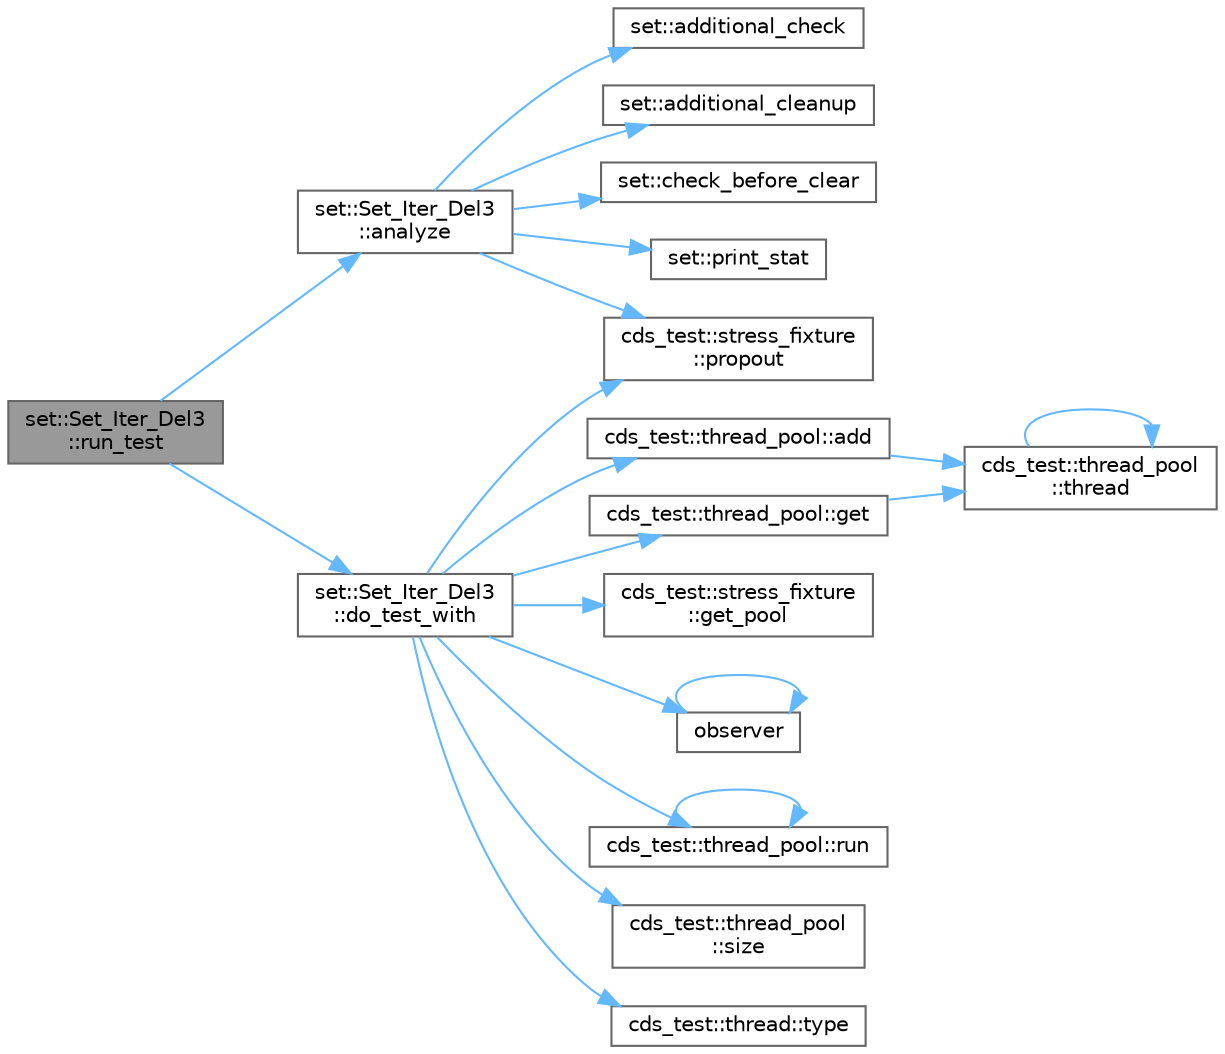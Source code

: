 digraph "set::Set_Iter_Del3::run_test"
{
 // LATEX_PDF_SIZE
  bgcolor="transparent";
  edge [fontname=Helvetica,fontsize=10,labelfontname=Helvetica,labelfontsize=10];
  node [fontname=Helvetica,fontsize=10,shape=box,height=0.2,width=0.4];
  rankdir="LR";
  Node1 [id="Node000001",label="set::Set_Iter_Del3\l::run_test",height=0.2,width=0.4,color="gray40", fillcolor="grey60", style="filled", fontcolor="black",tooltip=" "];
  Node1 -> Node2 [id="edge1_Node000001_Node000002",color="steelblue1",style="solid",tooltip=" "];
  Node2 [id="Node000002",label="set::Set_Iter_Del3\l::analyze",height=0.2,width=0.4,color="grey40", fillcolor="white", style="filled",URL="$classset_1_1_set___iter___del3.html#a2f37e29024836b76300ca29523b398cb",tooltip=" "];
  Node2 -> Node3 [id="edge2_Node000002_Node000003",color="steelblue1",style="solid",tooltip=" "];
  Node3 [id="Node000003",label="set::additional_check",height=0.2,width=0.4,color="grey40", fillcolor="white", style="filled",URL="$namespaceset.html#ae7f5e7be97667b8927cc1c418fd8739e",tooltip=" "];
  Node2 -> Node4 [id="edge3_Node000002_Node000004",color="steelblue1",style="solid",tooltip=" "];
  Node4 [id="Node000004",label="set::additional_cleanup",height=0.2,width=0.4,color="grey40", fillcolor="white", style="filled",URL="$namespaceset.html#ad427ad9417f5ac589cb013891192f66f",tooltip=" "];
  Node2 -> Node5 [id="edge4_Node000002_Node000005",color="steelblue1",style="solid",tooltip=" "];
  Node5 [id="Node000005",label="set::check_before_clear",height=0.2,width=0.4,color="grey40", fillcolor="white", style="filled",URL="$namespaceset.html#a979c39ed228967600ed49887dc3d6d7b",tooltip=" "];
  Node2 -> Node6 [id="edge5_Node000002_Node000006",color="steelblue1",style="solid",tooltip=" "];
  Node6 [id="Node000006",label="set::print_stat",height=0.2,width=0.4,color="grey40", fillcolor="white", style="filled",URL="$namespaceset.html#a67bffe946f5cb86a1244dc024dbdb337",tooltip=" "];
  Node2 -> Node7 [id="edge6_Node000002_Node000007",color="steelblue1",style="solid",tooltip=" "];
  Node7 [id="Node000007",label="cds_test::stress_fixture\l::propout",height=0.2,width=0.4,color="grey40", fillcolor="white", style="filled",URL="$classcds__test_1_1stress__fixture.html#ac95548c5a6a26ae75d26744d66b92786",tooltip=" "];
  Node1 -> Node8 [id="edge7_Node000001_Node000008",color="steelblue1",style="solid",tooltip=" "];
  Node8 [id="Node000008",label="set::Set_Iter_Del3\l::do_test_with",height=0.2,width=0.4,color="grey40", fillcolor="white", style="filled",URL="$classset_1_1_set___iter___del3.html#a958d6338c7b2c99587a942211727d8dd",tooltip=" "];
  Node8 -> Node9 [id="edge8_Node000008_Node000009",color="steelblue1",style="solid",tooltip=" "];
  Node9 [id="Node000009",label="cds_test::thread_pool::add",height=0.2,width=0.4,color="grey40", fillcolor="white", style="filled",URL="$classcds__test_1_1thread__pool.html#adacf14c99b34b4fb5de31cb8503239a0",tooltip=" "];
  Node9 -> Node10 [id="edge9_Node000009_Node000010",color="steelblue1",style="solid",tooltip=" "];
  Node10 [id="Node000010",label="cds_test::thread_pool\l::thread",height=0.2,width=0.4,color="grey40", fillcolor="white", style="filled",URL="$classcds__test_1_1thread__pool.html#adb314a48b19f4325e5e69e8a60091fce",tooltip=" "];
  Node10 -> Node10 [id="edge10_Node000010_Node000010",color="steelblue1",style="solid",tooltip=" "];
  Node8 -> Node11 [id="edge11_Node000008_Node000011",color="steelblue1",style="solid",tooltip=" "];
  Node11 [id="Node000011",label="cds_test::thread_pool::get",height=0.2,width=0.4,color="grey40", fillcolor="white", style="filled",URL="$classcds__test_1_1thread__pool.html#a2361900d2078105c856504f9cce5bb43",tooltip=" "];
  Node11 -> Node10 [id="edge12_Node000011_Node000010",color="steelblue1",style="solid",tooltip=" "];
  Node8 -> Node12 [id="edge13_Node000008_Node000012",color="steelblue1",style="solid",tooltip=" "];
  Node12 [id="Node000012",label="cds_test::stress_fixture\l::get_pool",height=0.2,width=0.4,color="grey40", fillcolor="white", style="filled",URL="$classcds__test_1_1stress__fixture.html#af2f87305f631273a6f47c0df3a1bc8be",tooltip=" "];
  Node8 -> Node13 [id="edge14_Node000008_Node000013",color="steelblue1",style="solid",tooltip=" "];
  Node13 [id="Node000013",label="observer",height=0.2,width=0.4,color="grey40", fillcolor="white", style="filled",URL="$test__basics_8cpp.html#ae362ef40752341c76d5edd1d99e46918",tooltip=" "];
  Node13 -> Node13 [id="edge15_Node000013_Node000013",color="steelblue1",style="solid",tooltip=" "];
  Node8 -> Node7 [id="edge16_Node000008_Node000007",color="steelblue1",style="solid",tooltip=" "];
  Node8 -> Node14 [id="edge17_Node000008_Node000014",color="steelblue1",style="solid",tooltip=" "];
  Node14 [id="Node000014",label="cds_test::thread_pool::run",height=0.2,width=0.4,color="grey40", fillcolor="white", style="filled",URL="$classcds__test_1_1thread__pool.html#a64815f020680ea9f18a09ec7cd4ba91c",tooltip=" "];
  Node14 -> Node14 [id="edge18_Node000014_Node000014",color="steelblue1",style="solid",tooltip=" "];
  Node8 -> Node15 [id="edge19_Node000008_Node000015",color="steelblue1",style="solid",tooltip=" "];
  Node15 [id="Node000015",label="cds_test::thread_pool\l::size",height=0.2,width=0.4,color="grey40", fillcolor="white", style="filled",URL="$classcds__test_1_1thread__pool.html#a23de21b354688d4e180f8b9766ed0e49",tooltip=" "];
  Node8 -> Node16 [id="edge20_Node000008_Node000016",color="steelblue1",style="solid",tooltip=" "];
  Node16 [id="Node000016",label="cds_test::thread::type",height=0.2,width=0.4,color="grey40", fillcolor="white", style="filled",URL="$classcds__test_1_1thread.html#ac8c2317fda6984cf6c6d1b0e310ff01b",tooltip=" "];
}
